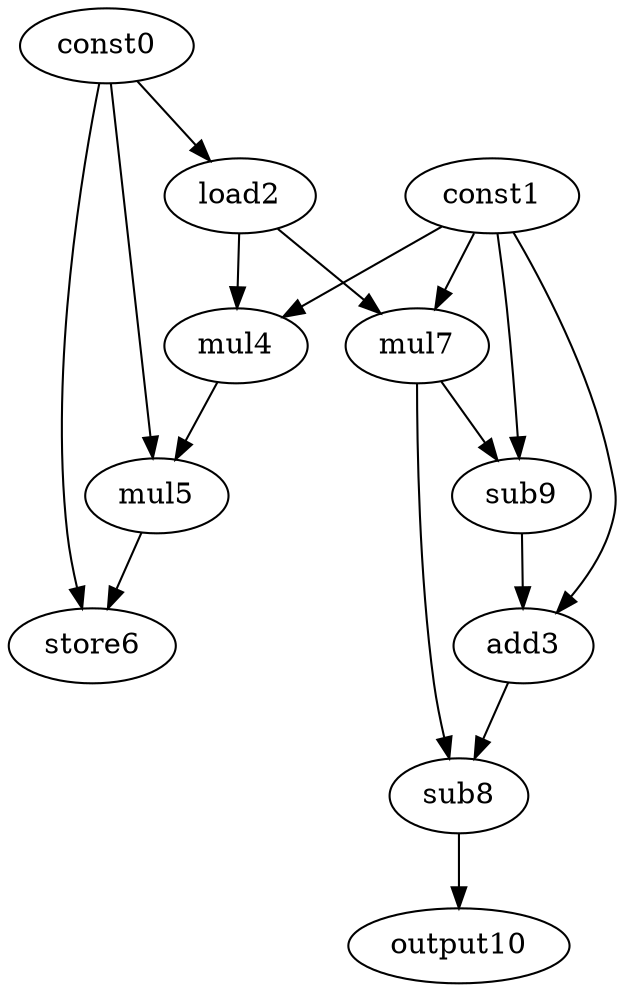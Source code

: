 digraph G { 
const0[opcode=const]; 
const1[opcode=const]; 
load2[opcode=load]; 
add3[opcode=add]; 
mul4[opcode=mul]; 
mul5[opcode=mul]; 
store6[opcode=store]; 
mul7[opcode=mul]; 
sub8[opcode=sub]; 
sub9[opcode=sub]; 
output10[opcode=output]; 
const0->load2[operand=0];
const1->mul4[operand=0];
load2->mul4[operand=1];
const1->mul7[operand=0];
load2->mul7[operand=1];
const0->mul5[operand=0];
mul4->mul5[operand=1];
const1->sub9[operand=0];
mul7->sub9[operand=1];
const1->add3[operand=0];
sub9->add3[operand=1];
const0->store6[operand=0];
mul5->store6[operand=1];
add3->sub8[operand=0];
mul7->sub8[operand=1];
sub8->output10[operand=0];
}
